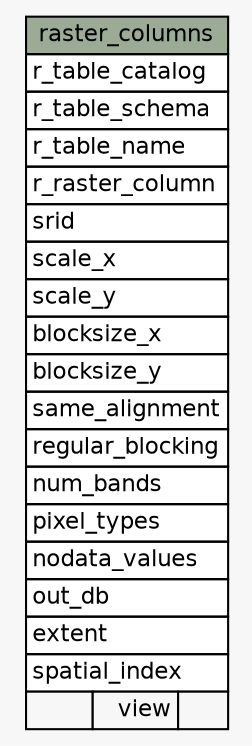// dot 2.36.0 on Windows 10 10.0
// SchemaSpy rev 590
digraph "raster_columns" {
  graph [
    rankdir="RL"
    bgcolor="#f7f7f7"
    nodesep="0.18"
    ranksep="0.46"
    fontname="Helvetica"
    fontsize="11"
  ];
  node [
    fontname="Helvetica"
    fontsize="11"
    shape="plaintext"
  ];
  edge [
    arrowsize="0.8"
  ];
  "raster_columns" [
    label=<
    <TABLE BORDER="0" CELLBORDER="1" CELLSPACING="0" BGCOLOR="#ffffff">
      <TR><TD COLSPAN="3" BGCOLOR="#9bab96" ALIGN="CENTER">raster_columns</TD></TR>
      <TR><TD PORT="r_table_catalog" COLSPAN="3" ALIGN="LEFT">r_table_catalog</TD></TR>
      <TR><TD PORT="r_table_schema" COLSPAN="3" ALIGN="LEFT">r_table_schema</TD></TR>
      <TR><TD PORT="r_table_name" COLSPAN="3" ALIGN="LEFT">r_table_name</TD></TR>
      <TR><TD PORT="r_raster_column" COLSPAN="3" ALIGN="LEFT">r_raster_column</TD></TR>
      <TR><TD PORT="srid" COLSPAN="3" ALIGN="LEFT">srid</TD></TR>
      <TR><TD PORT="scale_x" COLSPAN="3" ALIGN="LEFT">scale_x</TD></TR>
      <TR><TD PORT="scale_y" COLSPAN="3" ALIGN="LEFT">scale_y</TD></TR>
      <TR><TD PORT="blocksize_x" COLSPAN="3" ALIGN="LEFT">blocksize_x</TD></TR>
      <TR><TD PORT="blocksize_y" COLSPAN="3" ALIGN="LEFT">blocksize_y</TD></TR>
      <TR><TD PORT="same_alignment" COLSPAN="3" ALIGN="LEFT">same_alignment</TD></TR>
      <TR><TD PORT="regular_blocking" COLSPAN="3" ALIGN="LEFT">regular_blocking</TD></TR>
      <TR><TD PORT="num_bands" COLSPAN="3" ALIGN="LEFT">num_bands</TD></TR>
      <TR><TD PORT="pixel_types" COLSPAN="3" ALIGN="LEFT">pixel_types</TD></TR>
      <TR><TD PORT="nodata_values" COLSPAN="3" ALIGN="LEFT">nodata_values</TD></TR>
      <TR><TD PORT="out_db" COLSPAN="3" ALIGN="LEFT">out_db</TD></TR>
      <TR><TD PORT="extent" COLSPAN="3" ALIGN="LEFT">extent</TD></TR>
      <TR><TD PORT="spatial_index" COLSPAN="3" ALIGN="LEFT">spatial_index</TD></TR>
      <TR><TD ALIGN="LEFT" BGCOLOR="#f7f7f7">  </TD><TD ALIGN="RIGHT" BGCOLOR="#f7f7f7">view</TD><TD ALIGN="RIGHT" BGCOLOR="#f7f7f7">  </TD></TR>
    </TABLE>>
    URL="tables/raster_columns.html"
    tooltip="raster_columns"
  ];
}
